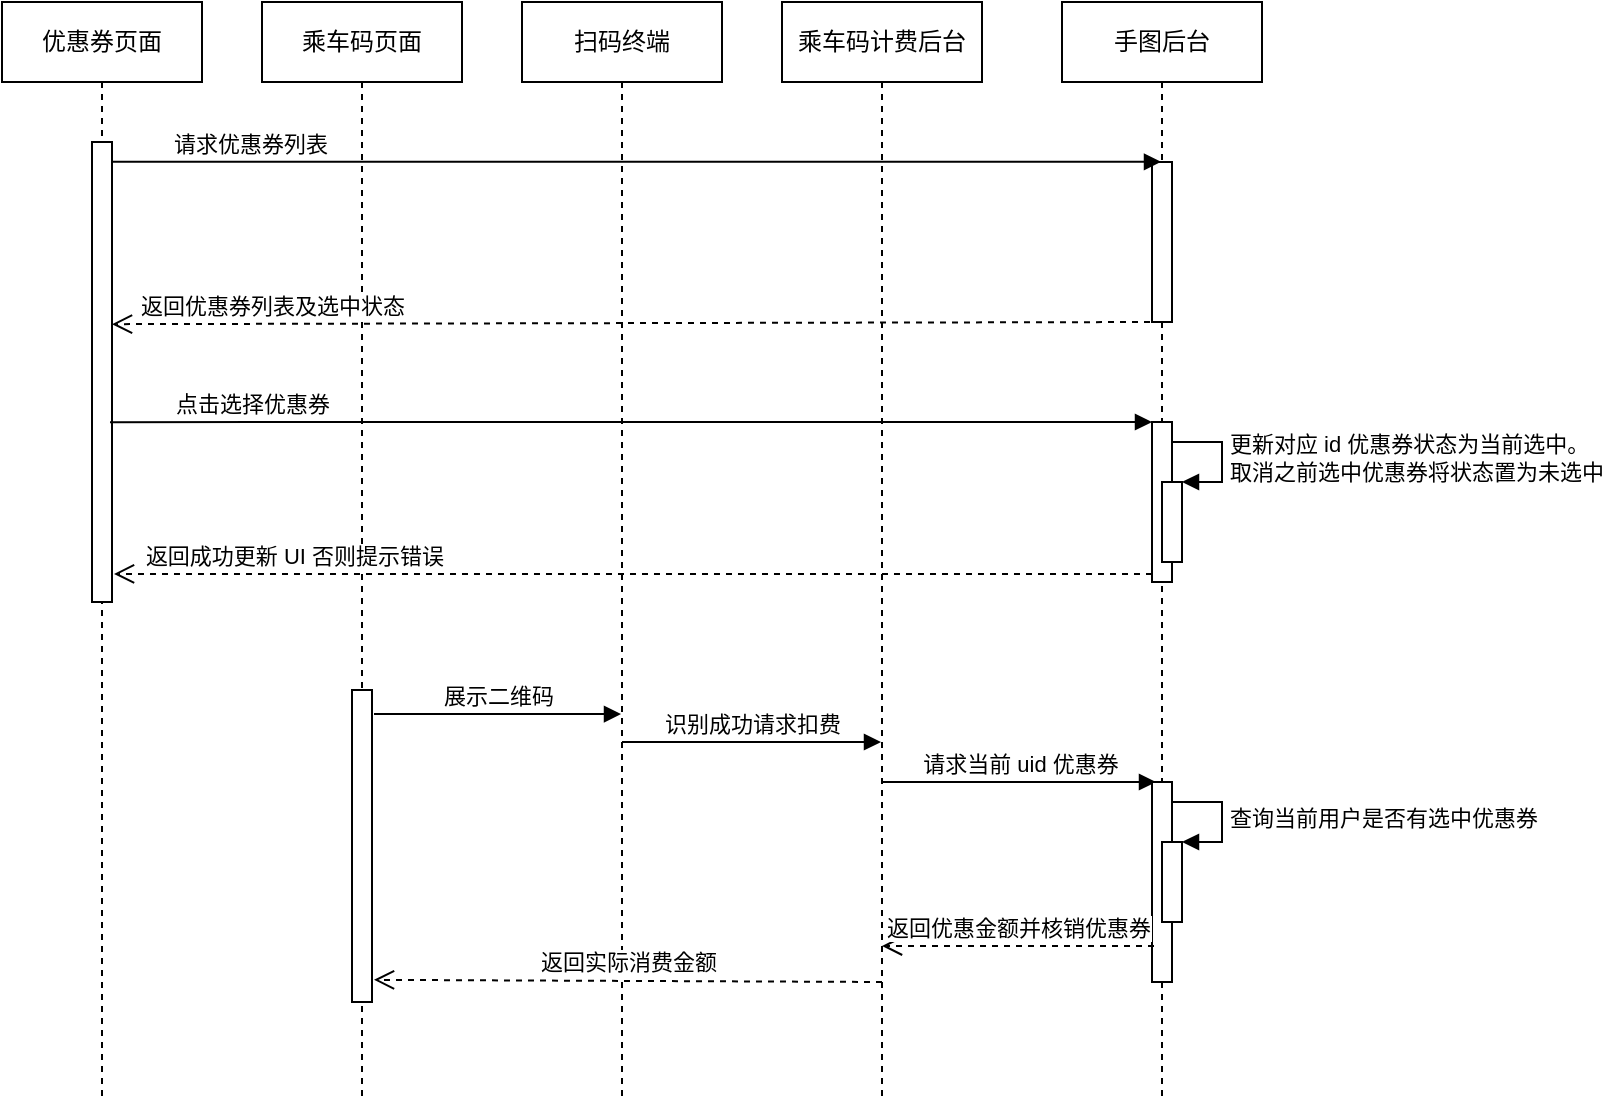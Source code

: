 <mxfile version="12.8.0" type="github">
  <diagram id="6kZ0wstfbUclB6IqP9rn" name="Page-1">
    <mxGraphModel dx="1186" dy="692" grid="1" gridSize="10" guides="1" tooltips="1" connect="1" arrows="1" fold="1" page="1" pageScale="1" pageWidth="1169" pageHeight="827" math="0" shadow="0">
      <root>
        <mxCell id="0" />
        <mxCell id="1" parent="0" />
        <mxCell id="mux9gDT_WzU1CUeuig7T-1" value="优惠券页面" style="shape=umlLifeline;perimeter=lifelinePerimeter;whiteSpace=wrap;html=1;container=1;collapsible=0;recursiveResize=0;outlineConnect=0;" vertex="1" parent="1">
          <mxGeometry x="140" y="70" width="100" height="550" as="geometry" />
        </mxCell>
        <mxCell id="mux9gDT_WzU1CUeuig7T-20" value="" style="html=1;points=[];perimeter=orthogonalPerimeter;" vertex="1" parent="mux9gDT_WzU1CUeuig7T-1">
          <mxGeometry x="45" y="70" width="10" height="230" as="geometry" />
        </mxCell>
        <mxCell id="mux9gDT_WzU1CUeuig7T-2" value="乘车码页面" style="shape=umlLifeline;perimeter=lifelinePerimeter;whiteSpace=wrap;html=1;container=1;collapsible=0;recursiveResize=0;outlineConnect=0;" vertex="1" parent="1">
          <mxGeometry x="270" y="70" width="100" height="550" as="geometry" />
        </mxCell>
        <mxCell id="mux9gDT_WzU1CUeuig7T-21" value="" style="html=1;points=[];perimeter=orthogonalPerimeter;" vertex="1" parent="mux9gDT_WzU1CUeuig7T-2">
          <mxGeometry x="45" y="344" width="10" height="156" as="geometry" />
        </mxCell>
        <mxCell id="mux9gDT_WzU1CUeuig7T-3" value="乘车码计费后台" style="shape=umlLifeline;perimeter=lifelinePerimeter;whiteSpace=wrap;html=1;container=1;collapsible=0;recursiveResize=0;outlineConnect=0;" vertex="1" parent="1">
          <mxGeometry x="530" y="70" width="100" height="550" as="geometry" />
        </mxCell>
        <mxCell id="mux9gDT_WzU1CUeuig7T-23" value="请求当前 uid 优惠券" style="html=1;verticalAlign=bottom;endArrow=block;entryX=0.2;entryY=0;entryDx=0;entryDy=0;entryPerimeter=0;" edge="1" parent="mux9gDT_WzU1CUeuig7T-3" target="mux9gDT_WzU1CUeuig7T-24">
          <mxGeometry width="80" relative="1" as="geometry">
            <mxPoint x="50" y="390" as="sourcePoint" />
            <mxPoint x="180" y="390" as="targetPoint" />
          </mxGeometry>
        </mxCell>
        <mxCell id="mux9gDT_WzU1CUeuig7T-4" value="手图后台" style="shape=umlLifeline;perimeter=lifelinePerimeter;whiteSpace=wrap;html=1;container=1;collapsible=0;recursiveResize=0;outlineConnect=0;" vertex="1" parent="1">
          <mxGeometry x="670" y="70" width="100" height="550" as="geometry" />
        </mxCell>
        <mxCell id="mux9gDT_WzU1CUeuig7T-12" value="" style="html=1;points=[];perimeter=orthogonalPerimeter;" vertex="1" parent="mux9gDT_WzU1CUeuig7T-4">
          <mxGeometry x="45" y="80" width="10" height="80" as="geometry" />
        </mxCell>
        <mxCell id="mux9gDT_WzU1CUeuig7T-14" value="" style="html=1;points=[];perimeter=orthogonalPerimeter;" vertex="1" parent="mux9gDT_WzU1CUeuig7T-4">
          <mxGeometry x="45" y="210" width="10" height="80" as="geometry" />
        </mxCell>
        <mxCell id="mux9gDT_WzU1CUeuig7T-24" value="" style="html=1;points=[];perimeter=orthogonalPerimeter;" vertex="1" parent="mux9gDT_WzU1CUeuig7T-4">
          <mxGeometry x="45" y="390" width="10" height="100" as="geometry" />
        </mxCell>
        <mxCell id="mux9gDT_WzU1CUeuig7T-5" value="扫码终端" style="shape=umlLifeline;perimeter=lifelinePerimeter;whiteSpace=wrap;html=1;container=1;collapsible=0;recursiveResize=0;outlineConnect=0;" vertex="1" parent="1">
          <mxGeometry x="400" y="70" width="100" height="550" as="geometry" />
        </mxCell>
        <mxCell id="mux9gDT_WzU1CUeuig7T-22" value="识别成功请求扣费" style="html=1;verticalAlign=bottom;endArrow=block;" edge="1" parent="mux9gDT_WzU1CUeuig7T-5" target="mux9gDT_WzU1CUeuig7T-3">
          <mxGeometry width="80" relative="1" as="geometry">
            <mxPoint x="50" y="370" as="sourcePoint" />
            <mxPoint x="130" y="370" as="targetPoint" />
          </mxGeometry>
        </mxCell>
        <mxCell id="mux9gDT_WzU1CUeuig7T-28" value="返回实际消费金额" style="html=1;verticalAlign=bottom;endArrow=open;dashed=1;endSize=8;entryX=1.1;entryY=0.929;entryDx=0;entryDy=0;entryPerimeter=0;" edge="1" parent="mux9gDT_WzU1CUeuig7T-5" target="mux9gDT_WzU1CUeuig7T-21">
          <mxGeometry relative="1" as="geometry">
            <mxPoint x="180" y="490" as="sourcePoint" />
            <mxPoint x="-70" y="490" as="targetPoint" />
          </mxGeometry>
        </mxCell>
        <mxCell id="mux9gDT_WzU1CUeuig7T-8" value="请求优惠券列表" style="html=1;verticalAlign=bottom;endArrow=block;exitX=1;exitY=0.043;exitDx=0;exitDy=0;exitPerimeter=0;" edge="1" parent="1" source="mux9gDT_WzU1CUeuig7T-20" target="mux9gDT_WzU1CUeuig7T-4">
          <mxGeometry x="-0.736" width="80" relative="1" as="geometry">
            <mxPoint x="210" y="149" as="sourcePoint" />
            <mxPoint x="700" y="150" as="targetPoint" />
            <mxPoint as="offset" />
          </mxGeometry>
        </mxCell>
        <mxCell id="mux9gDT_WzU1CUeuig7T-13" value="返回优惠券列表及选中状态" style="html=1;verticalAlign=bottom;endArrow=open;dashed=1;endSize=8;entryX=1;entryY=0.396;entryDx=0;entryDy=0;entryPerimeter=0;" edge="1" parent="1" target="mux9gDT_WzU1CUeuig7T-20">
          <mxGeometry x="0.697" relative="1" as="geometry">
            <mxPoint x="720" y="230" as="sourcePoint" />
            <mxPoint x="200" y="230" as="targetPoint" />
            <mxPoint as="offset" />
          </mxGeometry>
        </mxCell>
        <mxCell id="mux9gDT_WzU1CUeuig7T-15" value="点击选择优惠券" style="html=1;verticalAlign=bottom;endArrow=block;entryX=0;entryY=0;exitX=0.9;exitY=0.609;exitDx=0;exitDy=0;exitPerimeter=0;" edge="1" target="mux9gDT_WzU1CUeuig7T-14" parent="1" source="mux9gDT_WzU1CUeuig7T-20">
          <mxGeometry x="-0.732" relative="1" as="geometry">
            <mxPoint x="200" y="280" as="sourcePoint" />
            <mxPoint x="1" as="offset" />
          </mxGeometry>
        </mxCell>
        <mxCell id="mux9gDT_WzU1CUeuig7T-16" value="返回成功更新 UI 否则提示错误" style="html=1;verticalAlign=bottom;endArrow=open;dashed=1;endSize=8;exitX=0;exitY=0.95;entryX=1.1;entryY=0.939;entryDx=0;entryDy=0;entryPerimeter=0;" edge="1" source="mux9gDT_WzU1CUeuig7T-14" parent="1" target="mux9gDT_WzU1CUeuig7T-20">
          <mxGeometry x="0.656" relative="1" as="geometry">
            <mxPoint x="200" y="356" as="targetPoint" />
            <mxPoint as="offset" />
          </mxGeometry>
        </mxCell>
        <mxCell id="mux9gDT_WzU1CUeuig7T-17" value="" style="html=1;points=[];perimeter=orthogonalPerimeter;" vertex="1" parent="1">
          <mxGeometry x="720" y="310" width="10" height="40" as="geometry" />
        </mxCell>
        <mxCell id="mux9gDT_WzU1CUeuig7T-18" value="更新对应 id 优惠券状态为当前选中。&lt;br&gt;取消之前选中优惠券将状态置为未选中" style="edgeStyle=orthogonalEdgeStyle;html=1;align=left;spacingLeft=2;endArrow=block;rounded=0;entryX=1;entryY=0;" edge="1" target="mux9gDT_WzU1CUeuig7T-17" parent="1">
          <mxGeometry relative="1" as="geometry">
            <mxPoint x="725" y="290" as="sourcePoint" />
            <Array as="points">
              <mxPoint x="750" y="290" />
            </Array>
          </mxGeometry>
        </mxCell>
        <mxCell id="mux9gDT_WzU1CUeuig7T-19" value="展示二维码" style="html=1;verticalAlign=bottom;endArrow=block;exitX=1.1;exitY=0.263;exitDx=0;exitDy=0;exitPerimeter=0;" edge="1" parent="1">
          <mxGeometry width="80" relative="1" as="geometry">
            <mxPoint x="326" y="426.04" as="sourcePoint" />
            <mxPoint x="449.5" y="426.04" as="targetPoint" />
          </mxGeometry>
        </mxCell>
        <mxCell id="mux9gDT_WzU1CUeuig7T-25" value="" style="html=1;points=[];perimeter=orthogonalPerimeter;" vertex="1" parent="1">
          <mxGeometry x="720" y="490" width="10" height="40" as="geometry" />
        </mxCell>
        <mxCell id="mux9gDT_WzU1CUeuig7T-26" value="查询当前用户是否有选中优惠券" style="edgeStyle=orthogonalEdgeStyle;html=1;align=left;spacingLeft=2;endArrow=block;rounded=0;entryX=1;entryY=0;" edge="1" target="mux9gDT_WzU1CUeuig7T-25" parent="1">
          <mxGeometry relative="1" as="geometry">
            <mxPoint x="725" y="470" as="sourcePoint" />
            <Array as="points">
              <mxPoint x="750" y="470" />
            </Array>
          </mxGeometry>
        </mxCell>
        <mxCell id="mux9gDT_WzU1CUeuig7T-27" value="返回优惠金额并核销优惠券" style="html=1;verticalAlign=bottom;endArrow=open;dashed=1;endSize=8;exitX=0.1;exitY=0.82;exitDx=0;exitDy=0;exitPerimeter=0;" edge="1" parent="1" source="mux9gDT_WzU1CUeuig7T-24" target="mux9gDT_WzU1CUeuig7T-3">
          <mxGeometry relative="1" as="geometry">
            <mxPoint x="710" y="543" as="sourcePoint" />
            <mxPoint x="630" y="543" as="targetPoint" />
          </mxGeometry>
        </mxCell>
      </root>
    </mxGraphModel>
  </diagram>
</mxfile>
